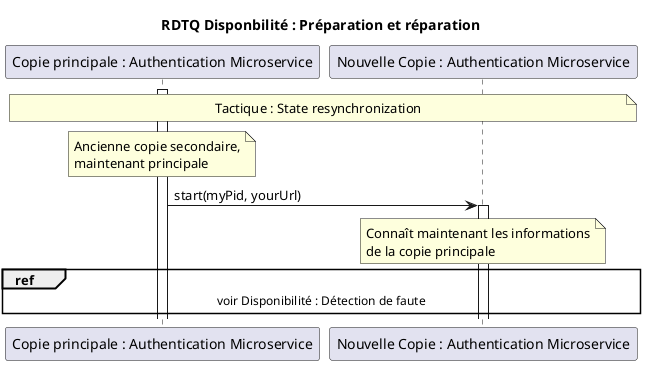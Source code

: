 @startuml
title RDTQ Disponbilité : Préparation et réparation

participant "Copie principale : Authentication Microservice" as main
participant "Nouvelle Copie : Authentication Microservice" as copy

note over main, copy : Tactique : State resynchronization
note over main
Ancienne copie secondaire,
maintenant principale
end note
activate main
main -> copy : start(myPid, yourUrl)
activate copy
note over copy
Connaît maintenant les informations
de la copie principale
end note
ref over main, copy : voir Disponibilité : Détection de faute

@enduml
